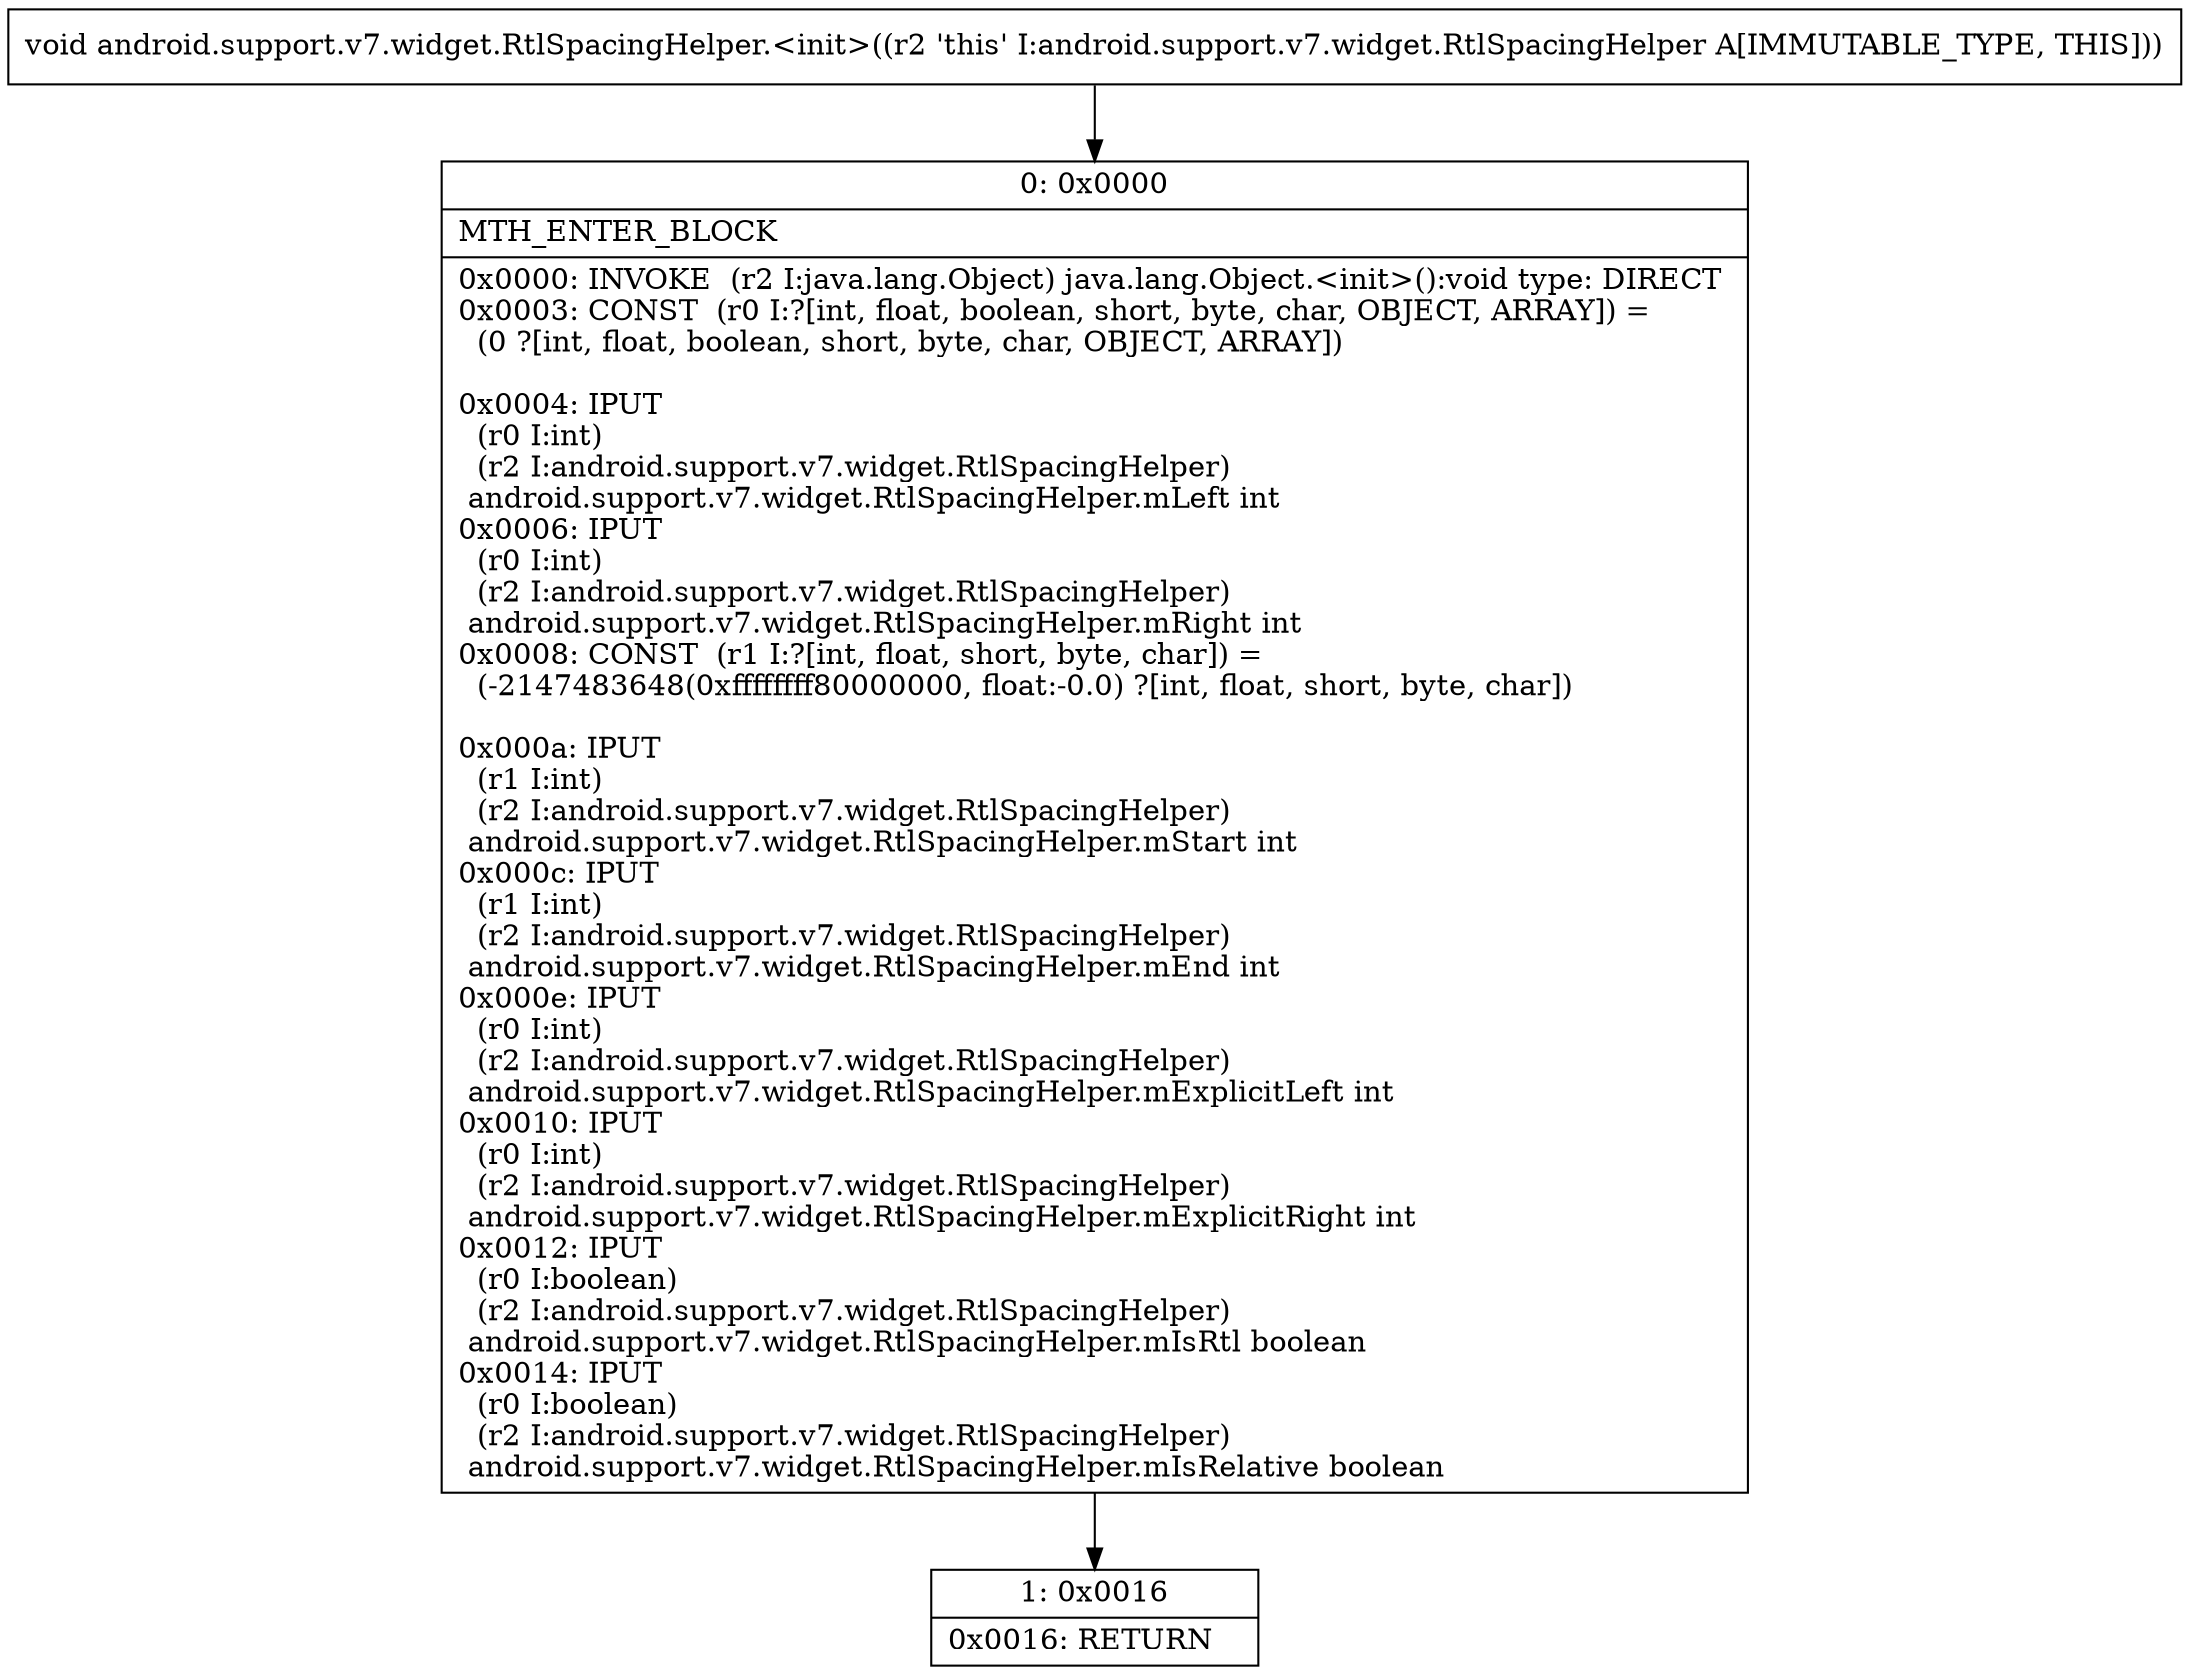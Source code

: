 digraph "CFG forandroid.support.v7.widget.RtlSpacingHelper.\<init\>()V" {
Node_0 [shape=record,label="{0\:\ 0x0000|MTH_ENTER_BLOCK\l|0x0000: INVOKE  (r2 I:java.lang.Object) java.lang.Object.\<init\>():void type: DIRECT \l0x0003: CONST  (r0 I:?[int, float, boolean, short, byte, char, OBJECT, ARRAY]) = \l  (0 ?[int, float, boolean, short, byte, char, OBJECT, ARRAY])\l \l0x0004: IPUT  \l  (r0 I:int)\l  (r2 I:android.support.v7.widget.RtlSpacingHelper)\l android.support.v7.widget.RtlSpacingHelper.mLeft int \l0x0006: IPUT  \l  (r0 I:int)\l  (r2 I:android.support.v7.widget.RtlSpacingHelper)\l android.support.v7.widget.RtlSpacingHelper.mRight int \l0x0008: CONST  (r1 I:?[int, float, short, byte, char]) = \l  (\-2147483648(0xffffffff80000000, float:\-0.0) ?[int, float, short, byte, char])\l \l0x000a: IPUT  \l  (r1 I:int)\l  (r2 I:android.support.v7.widget.RtlSpacingHelper)\l android.support.v7.widget.RtlSpacingHelper.mStart int \l0x000c: IPUT  \l  (r1 I:int)\l  (r2 I:android.support.v7.widget.RtlSpacingHelper)\l android.support.v7.widget.RtlSpacingHelper.mEnd int \l0x000e: IPUT  \l  (r0 I:int)\l  (r2 I:android.support.v7.widget.RtlSpacingHelper)\l android.support.v7.widget.RtlSpacingHelper.mExplicitLeft int \l0x0010: IPUT  \l  (r0 I:int)\l  (r2 I:android.support.v7.widget.RtlSpacingHelper)\l android.support.v7.widget.RtlSpacingHelper.mExplicitRight int \l0x0012: IPUT  \l  (r0 I:boolean)\l  (r2 I:android.support.v7.widget.RtlSpacingHelper)\l android.support.v7.widget.RtlSpacingHelper.mIsRtl boolean \l0x0014: IPUT  \l  (r0 I:boolean)\l  (r2 I:android.support.v7.widget.RtlSpacingHelper)\l android.support.v7.widget.RtlSpacingHelper.mIsRelative boolean \l}"];
Node_1 [shape=record,label="{1\:\ 0x0016|0x0016: RETURN   \l}"];
MethodNode[shape=record,label="{void android.support.v7.widget.RtlSpacingHelper.\<init\>((r2 'this' I:android.support.v7.widget.RtlSpacingHelper A[IMMUTABLE_TYPE, THIS])) }"];
MethodNode -> Node_0;
Node_0 -> Node_1;
}

